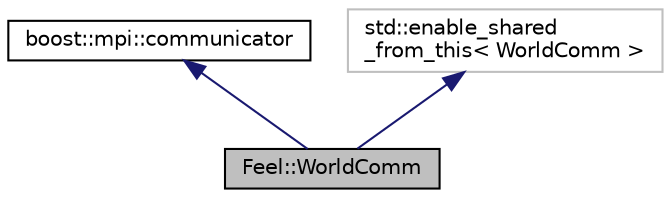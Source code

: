 digraph "Feel::WorldComm"
{
 // LATEX_PDF_SIZE
  edge [fontname="Helvetica",fontsize="10",labelfontname="Helvetica",labelfontsize="10"];
  node [fontname="Helvetica",fontsize="10",shape=record];
  Node1 [label="Feel::WorldComm",height=0.2,width=0.4,color="black", fillcolor="grey75", style="filled", fontcolor="black",tooltip="Provides interface to MPI Communicators."];
  Node2 -> Node1 [dir="back",color="midnightblue",fontsize="10",style="solid",fontname="Helvetica"];
  Node2 [label="boost::mpi::communicator",height=0.2,width=0.4,color="black", fillcolor="white", style="filled",URL="$classboost_1_1mpi_1_1communicator.html",tooltip=" "];
  Node3 -> Node1 [dir="back",color="midnightblue",fontsize="10",style="solid",fontname="Helvetica"];
  Node3 [label="std::enable_shared\l_from_this\< WorldComm \>",height=0.2,width=0.4,color="grey75", fillcolor="white", style="filled",tooltip=" "];
}
